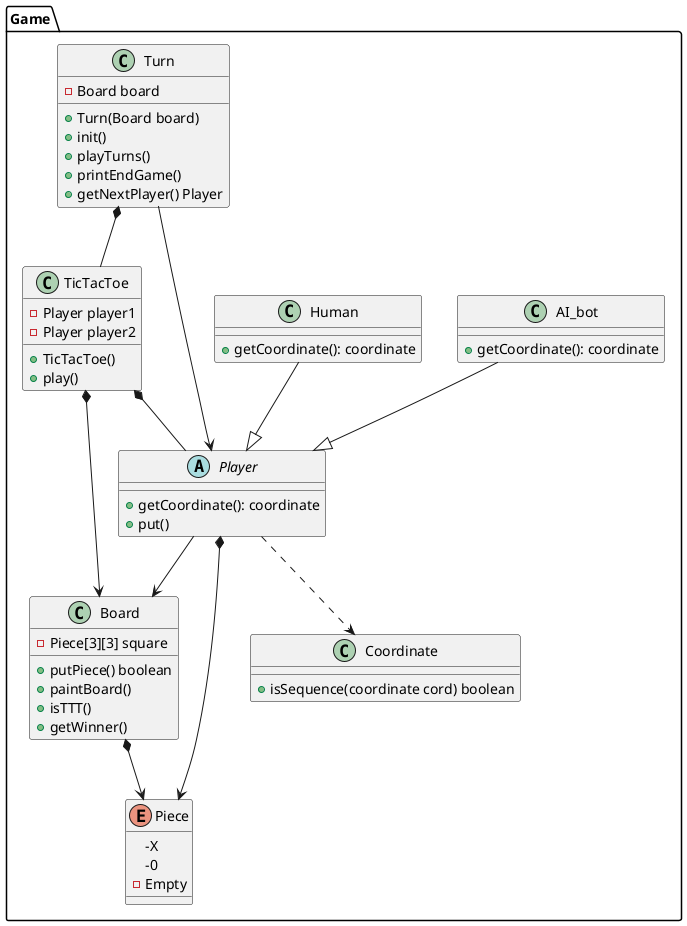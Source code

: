 @startuml
package Game{

    class TicTacToe{
        +TicTacToe()
        +play()
        -Player player1
        -Player player2
    }

    class AI_bot{
        +getCoordinate(): coordinate
    }

    class Human{
        +getCoordinate(): coordinate
    }

    class Turn{
        -Board board
        +Turn(Board board)
        +init()
        +playTurns()
        +printEndGame()
        +getNextPlayer() Player
    }

    abstract Player{
        +getCoordinate(): coordinate
        +put()
    }

    class Coordinate{
        +isSequence(coordinate cord) boolean
    }

    class Board{
        -Piece[3][3] square
        +putPiece() boolean
        +paintBoard()
        +isTTT()
        +getWinner()
    }

    enum Piece{
        -X
        -0
        -Empty
    }

    AI_bot --|> Player
    Human --|> Player
    Turn *-- TicTacToe
    Turn --> Player
    Player *--> Piece
    Player ..> Coordinate
    Player --> Board
    Board *--> Piece
    TicTacToe *-- Player
    TicTacToe *--> Board








@enduml